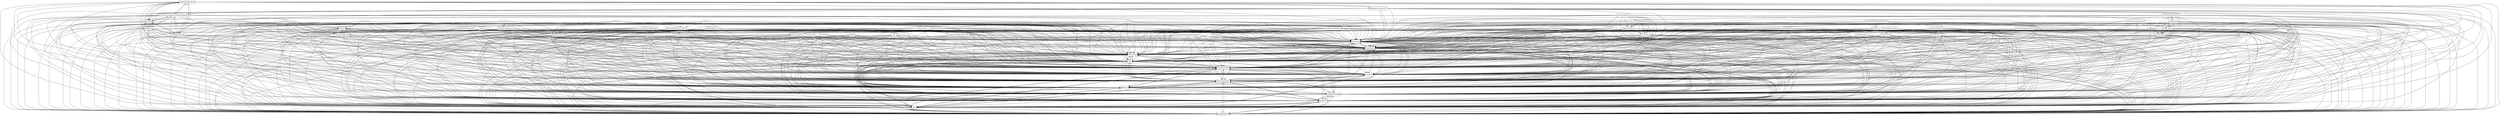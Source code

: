digraph{
graph [rankdir=TB];
node [shape=box];
edge [arrowhead=normal];
0[label="Performancecritical",]
1[label="Onlinepayments",]
2[label="Relationaldata",]
3[label="Persistence",]
4[label="Thirdpartywebdesigner",]
5[label="Existingdataschema",]
6[label="Newdata",]
7[label="Bulkemail",]
8[label="Newmessagingsystem",]
9[label="Springbatch",]
10[label="Integrationwithexistingsystems",]
11[label="YQL",]
12[label="Bulkprocessing",]
13[label="Opensystem",]
14[label="Businesslogic",]
15[label="SpringWebFlow",]
16[label="Legalrequirement",]
17[label="AJAX",]
18[label="DOMParser",]
19[label="Externalhostingathostingprovider",]
20[label="JMS",]
21[label="Loadbalancing",]
22[label="Pageflows",]
23[label="Businesscontinuity",]
24[label="Security",]
25[label="Email",]
26[label="Newdesign",]
27[label="GoogleWebToolkit",]
28[label="Hibernate",]
29[label="Internalhostingatcustomer",]
30[label="Performancetesting",]
31[label="Distributedtransactions",]
32[label="Highavailability",]
33[label="ApacheMQ",]
34[label="Dataprocessing",]
35[label="JQuery",]
36[label="NakedObjectspattern",]
37[label="Existingdesign",]
38[label="Existingdata",]
39[label="Relationaldatabase",]
40[label="Manualtransformationsbetweenlayers",]
41[label="Lookuptables",]
42[label="Transactions",]
43[label="Usersessions",]
44[label="Existingmessagingsystem",]
45[label="Customlogic",]
46[label="Datamodel",]
47[label="JSONtoJavaconversions",]
48[label="Automatictransformationsbetweenlayers",]
49[label="Springframework",]
50[label="Transactionsecurity",]
51[label="Droolsrulesengine",]
52[label="SelfprovidedRDBMS",]
53[label="Messaging",]
54[label="JSONrepresentation",]
55[label="Businessrequirement",]
56[label="CustomerprovidedRDBMS",]
57[label="Datasecurity",]
58[label="JPAbeans",]
59[label="Core",]
60[label="New",]
61[label="Sessionreplication",]
62[label="Dataconversion",]
63[label="SAXParser",]
64[label="Text",]
65[label="jsonlib",]
66[label="HSQLDB",]
67[label="Existing",]
68[label="Hosting",]
69[label="Presentation",]
70[label="Closedsystem",]
71[label="Clustering",]
72[label="Tomcat",]
73[label="XML",]
74[label="Businessrules",]
75[label="Identitymanagement",]
76[label="Newdataschema",]
0->3[label="",]
0->14[label="",]
0->15[label="",]
0->17[label="",]
0->22[label="",]
0->27[label="",]
0->28[label="",]
0->30[label="",]
0->39[label="",]
0->46[label="",]
0->49[label="",]
0->59[label="",]
0->69[label="",]
1->3[label="",]
1->14[label="",]
1->15[label="",]
1->17[label="",]
1->22[label="",]
1->27[label="",]
1->28[label="",]
1->39[label="",]
1->46[label="",]
1->49[label="",]
1->59[label="",]
1->69[label="",]
2->3[label="",]
2->14[label="",]
2->15[label="",]
2->17[label="",]
2->22[label="",]
2->27[label="",]
2->28[label="",]
2->34[label="",]
2->39[label="",]
2->46[label="",]
2->49[label="",]
2->59[label="",]
2->69[label="",]
3->14[label="",]
3->15[label="",]
3->17[label="",]
3->22[label="",]
3->27[label="",]
3->28[label="",]
3->39[label="",]
3->46[label="",]
3->49[label="",]
3->59[label="",]
3->69[label="",]
4->3[label="",]
4->14[label="",]
4->15[label="",]
4->17[label="",]
4->22[label="",]
4->26[label="",]
4->27[label="",]
4->28[label="",]
4->39[label="",]
4->46[label="",]
4->49[label="",]
4->59[label="",]
4->69[label="",]
5->3[label="",]
5->14[label="",]
5->15[label="",]
5->17[label="",]
5->22[label="",]
5->27[label="",]
5->28[label="",]
5->39[label="",]
5->46[label="",]
5->49[label="",]
5->59[label="",]
5->69[label="",]
6->3[label="",]
6->14[label="",]
6->15[label="",]
6->17[label="",]
6->22[label="",]
6->27[label="",]
6->28[label="",]
6->39[label="",]
6->41[label="",]
6->46[label="",]
6->49[label="",]
6->59[label="",]
6->69[label="",]
7->3[label="",]
7->14[label="",]
7->15[label="",]
7->17[label="",]
7->22[label="",]
7->25[label="",]
7->27[label="",]
7->28[label="",]
7->39[label="",]
7->46[label="",]
7->49[label="",]
7->59[label="",]
7->69[label="",]
8->3[label="",]
8->14[label="",]
8->15[label="",]
8->17[label="",]
8->20[label="",]
8->22[label="",]
8->27[label="",]
8->28[label="",]
8->33[label="",]
8->39[label="",]
8->46[label="",]
8->49[label="",]
8->53[label="",]
8->59[label="",]
8->69[label="",]
9->3[label="",]
9->12[label="",]
9->14[label="",]
9->15[label="",]
9->17[label="",]
9->22[label="",]
9->27[label="",]
9->28[label="",]
9->34[label="",]
9->39[label="",]
9->46[label="",]
9->49[label="",]
9->59[label="",]
9->69[label="",]
10->3[label="",]
10->14[label="",]
10->15[label="",]
10->17[label="",]
10->22[label="",]
10->27[label="",]
10->28[label="",]
10->39[label="",]
10->46[label="",]
10->49[label="",]
10->59[label="",]
10->69[label="",]
11->3[label="",]
11->14[label="",]
11->15[label="",]
11->17[label="",]
11->22[label="",]
11->27[label="",]
11->28[label="",]
11->39[label="",]
11->46[label="",]
11->49[label="",]
11->59[label="",]
11->69[label="",]
12->3[label="",]
12->9[label="",]
12->14[label="",]
12->15[label="",]
12->17[label="",]
12->22[label="",]
12->27[label="",]
12->28[label="",]
12->34[label="",]
12->39[label="",]
12->46[label="",]
12->49[label="",]
12->59[label="",]
12->69[label="",]
13->3[label="",]
13->10[label="",]
13->14[label="",]
13->15[label="",]
13->17[label="",]
13->22[label="",]
13->27[label="",]
13->28[label="",]
13->39[label="",]
13->46[label="",]
13->49[label="",]
13->59[label="",]
13->69[label="",]
14->3[label="",]
14->15[label="",]
14->17[label="",]
14->22[label="",]
14->27[label="",]
14->28[label="",]
14->39[label="",]
14->46[label="",]
14->49[label="",]
14->59[label="",]
14->69[label="",]
15->3[label="",]
15->14[label="",]
15->17[label="",]
15->22[label="",]
15->27[label="",]
15->28[label="",]
15->39[label="",]
15->46[label="",]
15->49[label="",]
15->59[label="",]
15->69[label="",]
16->3[label="",]
16->14[label="",]
16->15[label="",]
16->17[label="",]
16->22[label="",]
16->23[label="",]
16->27[label="",]
16->28[label="",]
16->39[label="",]
16->46[label="",]
16->49[label="",]
16->59[label="",]
16->69[label="",]
17->3[label="",]
17->14[label="",]
17->15[label="",]
17->22[label="",]
17->27[label="",]
17->28[label="",]
17->39[label="",]
17->46[label="",]
17->49[label="",]
17->59[label="",]
17->69[label="",]
18->3[label="",]
18->14[label="",]
18->15[label="",]
18->17[label="",]
18->22[label="",]
18->27[label="",]
18->28[label="",]
18->34[label="",]
18->39[label="",]
18->46[label="",]
18->49[label="",]
18->59[label="",]
18->69[label="",]
18->73[label="",]
19->3[label="",]
19->14[label="",]
19->15[label="",]
19->17[label="",]
19->22[label="",]
19->27[label="",]
19->28[label="",]
19->39[label="",]
19->46[label="",]
19->49[label="",]
19->59[label="",]
19->68[label="",]
19->69[label="",]
19->72[label="",]
20->3[label="",]
20->14[label="",]
20->15[label="",]
20->17[label="",]
20->22[label="",]
20->27[label="",]
20->28[label="",]
20->39[label="",]
20->46[label="",]
20->49[label="",]
20->53[label="",]
20->59[label="",]
20->69[label="",]
21->3[label="",]
21->14[label="",]
21->15[label="",]
21->17[label="",]
21->22[label="",]
21->27[label="",]
21->28[label="",]
21->32[label="",]
21->39[label="",]
21->46[label="",]
21->49[label="",]
21->59[label="",]
21->69[label="",]
21->71[label="",]
22->3[label="",]
22->14[label="",]
22->15[label="",]
22->17[label="",]
22->27[label="",]
22->28[label="",]
22->39[label="",]
22->46[label="",]
22->49[label="",]
22->59[label="",]
22->69[label="",]
23->3[label="",]
23->14[label="",]
23->15[label="",]
23->17[label="",]
23->22[label="",]
23->27[label="",]
23->28[label="",]
23->39[label="",]
23->46[label="",]
23->49[label="",]
23->59[label="",]
23->69[label="",]
24->3[label="",]
24->14[label="",]
24->15[label="",]
24->17[label="",]
24->22[label="",]
24->27[label="",]
24->28[label="",]
24->39[label="",]
24->46[label="",]
24->49[label="",]
24->59[label="",]
24->69[label="",]
24->75[label="",]
25->3[label="",]
25->14[label="",]
25->15[label="",]
25->17[label="",]
25->22[label="",]
25->27[label="",]
25->28[label="",]
25->39[label="",]
25->46[label="",]
25->49[label="",]
25->59[label="",]
25->69[label="",]
26->3[label="",]
26->4[label="",]
26->14[label="",]
26->15[label="",]
26->17[label="",]
26->22[label="",]
26->27[label="",]
26->28[label="",]
26->39[label="",]
26->46[label="",]
26->49[label="",]
26->59[label="",]
26->69[label="",]
27->3[label="",]
27->14[label="",]
27->15[label="",]
27->17[label="",]
27->22[label="",]
27->28[label="",]
27->39[label="",]
27->46[label="",]
27->49[label="",]
27->59[label="",]
27->69[label="",]
28->3[label="",]
28->14[label="",]
28->15[label="",]
28->17[label="",]
28->22[label="",]
28->27[label="",]
28->39[label="",]
28->46[label="",]
28->49[label="",]
28->59[label="",]
28->69[label="",]
29->3[label="",]
29->14[label="",]
29->15[label="",]
29->17[label="",]
29->22[label="",]
29->27[label="",]
29->28[label="",]
29->39[label="",]
29->46[label="",]
29->49[label="",]
29->59[label="",]
29->68[label="",]
29->69[label="",]
30->0[label="",]
30->3[label="",]
30->14[label="",]
30->15[label="",]
30->17[label="",]
30->22[label="",]
30->27[label="",]
30->28[label="",]
30->39[label="",]
30->46[label="",]
30->49[label="",]
30->59[label="",]
30->69[label="",]
31->3[label="",]
31->14[label="",]
31->15[label="",]
31->17[label="",]
31->22[label="",]
31->27[label="",]
31->28[label="",]
31->39[label="",]
31->42[label="",]
31->46[label="",]
31->49[label="",]
31->59[label="",]
31->69[label="",]
32->3[label="",]
32->14[label="",]
32->15[label="",]
32->17[label="",]
32->21[label="",]
32->22[label="",]
32->27[label="",]
32->28[label="",]
32->39[label="",]
32->46[label="",]
32->49[label="",]
32->59[label="",]
32->69[label="",]
32->71[label="",]
33->3[label="",]
33->8[label="",]
33->14[label="",]
33->15[label="",]
33->17[label="",]
33->20[label="",]
33->22[label="",]
33->27[label="",]
33->28[label="",]
33->39[label="",]
33->46[label="",]
33->49[label="",]
33->53[label="",]
33->59[label="",]
33->69[label="",]
34->3[label="",]
34->14[label="",]
34->15[label="",]
34->17[label="",]
34->22[label="",]
34->27[label="",]
34->28[label="",]
34->39[label="",]
34->46[label="",]
34->49[label="",]
34->59[label="",]
34->69[label="",]
35->3[label="",]
35->14[label="",]
35->15[label="",]
35->17[label="",]
35->22[label="",]
35->27[label="",]
35->28[label="",]
35->39[label="",]
35->46[label="",]
35->49[label="",]
35->59[label="",]
35->69[label="",]
36->3[label="",]
36->14[label="",]
36->15[label="",]
36->17[label="",]
36->22[label="",]
36->27[label="",]
36->28[label="",]
36->39[label="",]
36->46[label="",]
36->47[label="",]
36->48[label="",]
36->49[label="",]
36->54[label="",]
36->58[label="",]
36->59[label="",]
36->65[label="",]
36->69[label="",]
37->3[label="",]
37->14[label="",]
37->15[label="",]
37->17[label="",]
37->22[label="",]
37->27[label="",]
37->28[label="",]
37->39[label="",]
37->46[label="",]
37->49[label="",]
37->59[label="",]
37->69[label="",]
38->3[label="",]
38->14[label="",]
38->15[label="",]
38->17[label="",]
38->22[label="",]
38->27[label="",]
38->28[label="",]
38->39[label="",]
38->41[label="",]
38->46[label="",]
38->49[label="",]
38->59[label="",]
38->69[label="",]
39->3[label="",]
39->14[label="",]
39->15[label="",]
39->17[label="",]
39->22[label="",]
39->27[label="",]
39->28[label="",]
39->46[label="",]
39->49[label="",]
39->59[label="",]
39->69[label="",]
40->3[label="",]
40->14[label="",]
40->15[label="",]
40->17[label="",]
40->22[label="",]
40->27[label="",]
40->28[label="",]
40->39[label="",]
40->46[label="",]
40->49[label="",]
40->59[label="",]
40->69[label="",]
41->3[label="",]
41->14[label="",]
41->15[label="",]
41->17[label="",]
41->22[label="",]
41->27[label="",]
41->28[label="",]
41->39[label="",]
41->46[label="",]
41->49[label="",]
41->59[label="",]
41->69[label="",]
42->3[label="",]
42->14[label="",]
42->15[label="",]
42->17[label="",]
42->22[label="",]
42->27[label="",]
42->28[label="",]
42->39[label="",]
42->46[label="",]
42->49[label="",]
42->59[label="",]
42->69[label="",]
43->3[label="",]
43->14[label="",]
43->15[label="",]
43->17[label="",]
43->22[label="",]
43->27[label="",]
43->28[label="",]
43->39[label="",]
43->46[label="",]
43->49[label="",]
43->59[label="",]
43->69[label="",]
44->3[label="",]
44->14[label="",]
44->15[label="",]
44->17[label="",]
44->20[label="",]
44->22[label="",]
44->27[label="",]
44->28[label="",]
44->39[label="",]
44->46[label="",]
44->49[label="",]
44->53[label="",]
44->59[label="",]
44->69[label="",]
45->3[label="",]
45->14[label="",]
45->15[label="",]
45->17[label="",]
45->22[label="",]
45->27[label="",]
45->28[label="",]
45->39[label="",]
45->46[label="",]
45->49[label="",]
45->59[label="",]
45->69[label="",]
46->3[label="",]
46->14[label="",]
46->15[label="",]
46->17[label="",]
46->22[label="",]
46->27[label="",]
46->28[label="",]
46->39[label="",]
46->49[label="",]
46->59[label="",]
46->69[label="",]
47->3[label="",]
47->14[label="",]
47->15[label="",]
47->17[label="",]
47->22[label="",]
47->27[label="",]
47->28[label="",]
47->36[label="",]
47->39[label="",]
47->46[label="",]
47->48[label="",]
47->49[label="",]
47->54[label="",]
47->58[label="",]
47->59[label="",]
47->65[label="",]
47->69[label="",]
48->3[label="",]
48->14[label="",]
48->15[label="",]
48->17[label="",]
48->22[label="",]
48->27[label="",]
48->28[label="",]
48->36[label="",]
48->39[label="",]
48->46[label="",]
48->47[label="",]
48->49[label="",]
48->54[label="",]
48->58[label="",]
48->59[label="",]
48->65[label="",]
48->69[label="",]
49->3[label="",]
49->14[label="",]
49->15[label="",]
49->17[label="",]
49->22[label="",]
49->27[label="",]
49->28[label="",]
49->39[label="",]
49->46[label="",]
49->59[label="",]
49->69[label="",]
50->3[label="",]
50->14[label="",]
50->15[label="",]
50->17[label="",]
50->22[label="",]
50->24[label="",]
50->27[label="",]
50->28[label="",]
50->39[label="",]
50->46[label="",]
50->49[label="",]
50->59[label="",]
50->69[label="",]
50->75[label="",]
51->3[label="",]
51->14[label="",]
51->15[label="",]
51->17[label="",]
51->22[label="",]
51->27[label="",]
51->28[label="",]
51->39[label="",]
51->46[label="",]
51->49[label="",]
51->59[label="",]
51->69[label="",]
51->74[label="",]
52->3[label="",]
52->14[label="",]
52->15[label="",]
52->17[label="",]
52->22[label="",]
52->27[label="",]
52->28[label="",]
52->39[label="",]
52->46[label="",]
52->49[label="",]
52->59[label="",]
52->66[label="",]
52->69[label="",]
53->3[label="",]
53->14[label="",]
53->15[label="",]
53->17[label="",]
53->20[label="",]
53->22[label="",]
53->27[label="",]
53->28[label="",]
53->39[label="",]
53->46[label="",]
53->49[label="",]
53->59[label="",]
53->69[label="",]
54->3[label="",]
54->14[label="",]
54->15[label="",]
54->17[label="",]
54->22[label="",]
54->27[label="",]
54->28[label="",]
54->36[label="",]
54->39[label="",]
54->46[label="",]
54->47[label="",]
54->48[label="",]
54->49[label="",]
54->58[label="",]
54->59[label="",]
54->65[label="",]
54->69[label="",]
55->3[label="",]
55->14[label="",]
55->15[label="",]
55->17[label="",]
55->22[label="",]
55->23[label="",]
55->27[label="",]
55->28[label="",]
55->39[label="",]
55->46[label="",]
55->49[label="",]
55->59[label="",]
55->69[label="",]
56->3[label="",]
56->14[label="",]
56->15[label="",]
56->17[label="",]
56->22[label="",]
56->27[label="",]
56->28[label="",]
56->39[label="",]
56->46[label="",]
56->49[label="",]
56->59[label="",]
56->69[label="",]
57->3[label="",]
57->14[label="",]
57->15[label="",]
57->17[label="",]
57->22[label="",]
57->24[label="",]
57->27[label="",]
57->28[label="",]
57->39[label="",]
57->46[label="",]
57->49[label="",]
57->59[label="",]
57->69[label="",]
57->75[label="",]
58->3[label="",]
58->14[label="",]
58->15[label="",]
58->17[label="",]
58->22[label="",]
58->27[label="",]
58->28[label="",]
58->36[label="",]
58->39[label="",]
58->46[label="",]
58->47[label="",]
58->48[label="",]
58->49[label="",]
58->54[label="",]
58->59[label="",]
58->65[label="",]
58->69[label="",]
59->3[label="",]
59->14[label="",]
59->15[label="",]
59->17[label="",]
59->22[label="",]
59->27[label="",]
59->28[label="",]
59->39[label="",]
59->46[label="",]
59->49[label="",]
59->69[label="",]
60->3[label="",]
60->14[label="",]
60->15[label="",]
60->17[label="",]
60->22[label="",]
60->24[label="",]
60->27[label="",]
60->28[label="",]
60->39[label="",]
60->46[label="",]
60->49[label="",]
60->59[label="",]
60->69[label="",]
60->75[label="",]
61->3[label="",]
61->14[label="",]
61->15[label="",]
61->17[label="",]
61->21[label="",]
61->22[label="",]
61->27[label="",]
61->28[label="",]
61->32[label="",]
61->39[label="",]
61->46[label="",]
61->49[label="",]
61->59[label="",]
61->69[label="",]
61->71[label="",]
62->3[label="",]
62->14[label="",]
62->15[label="",]
62->17[label="",]
62->22[label="",]
62->27[label="",]
62->28[label="",]
62->38[label="",]
62->39[label="",]
62->41[label="",]
62->46[label="",]
62->49[label="",]
62->59[label="",]
62->69[label="",]
63->3[label="",]
63->14[label="",]
63->15[label="",]
63->17[label="",]
63->22[label="",]
63->27[label="",]
63->28[label="",]
63->34[label="",]
63->39[label="",]
63->46[label="",]
63->49[label="",]
63->59[label="",]
63->69[label="",]
63->73[label="",]
64->3[label="",]
64->14[label="",]
64->15[label="",]
64->17[label="",]
64->22[label="",]
64->27[label="",]
64->28[label="",]
64->34[label="",]
64->39[label="",]
64->46[label="",]
64->49[label="",]
64->59[label="",]
64->69[label="",]
65->3[label="",]
65->14[label="",]
65->15[label="",]
65->17[label="",]
65->22[label="",]
65->27[label="",]
65->28[label="",]
65->36[label="",]
65->39[label="",]
65->46[label="",]
65->47[label="",]
65->48[label="",]
65->49[label="",]
65->54[label="",]
65->58[label="",]
65->59[label="",]
65->69[label="",]
66->3[label="",]
66->14[label="",]
66->15[label="",]
66->17[label="",]
66->22[label="",]
66->27[label="",]
66->28[label="",]
66->39[label="",]
66->46[label="",]
66->49[label="",]
66->52[label="",]
66->59[label="",]
66->69[label="",]
67->3[label="",]
67->14[label="",]
67->15[label="",]
67->17[label="",]
67->22[label="",]
67->24[label="",]
67->27[label="",]
67->28[label="",]
67->39[label="",]
67->46[label="",]
67->49[label="",]
67->59[label="",]
67->69[label="",]
67->75[label="",]
68->3[label="",]
68->14[label="",]
68->15[label="",]
68->17[label="",]
68->22[label="",]
68->27[label="",]
68->28[label="",]
68->39[label="",]
68->46[label="",]
68->49[label="",]
68->59[label="",]
68->69[label="",]
69->3[label="",]
69->14[label="",]
69->15[label="",]
69->17[label="",]
69->22[label="",]
69->27[label="",]
69->28[label="",]
69->39[label="",]
69->46[label="",]
69->49[label="",]
69->59[label="",]
70->3[label="",]
70->10[label="",]
70->14[label="",]
70->15[label="",]
70->17[label="",]
70->22[label="",]
70->27[label="",]
70->28[label="",]
70->39[label="",]
70->46[label="",]
70->49[label="",]
70->59[label="",]
70->69[label="",]
71->3[label="",]
71->14[label="",]
71->15[label="",]
71->17[label="",]
71->21[label="",]
71->22[label="",]
71->27[label="",]
71->28[label="",]
71->32[label="",]
71->39[label="",]
71->46[label="",]
71->49[label="",]
71->59[label="",]
71->69[label="",]
72->3[label="",]
72->14[label="",]
72->15[label="",]
72->17[label="",]
72->19[label="",]
72->22[label="",]
72->27[label="",]
72->28[label="",]
72->39[label="",]
72->46[label="",]
72->49[label="",]
72->59[label="",]
72->68[label="",]
72->69[label="",]
73->3[label="",]
73->14[label="",]
73->15[label="",]
73->17[label="",]
73->22[label="",]
73->27[label="",]
73->28[label="",]
73->34[label="",]
73->39[label="",]
73->46[label="",]
73->49[label="",]
73->59[label="",]
73->69[label="",]
74->3[label="",]
74->14[label="",]
74->15[label="",]
74->17[label="",]
74->22[label="",]
74->27[label="",]
74->28[label="",]
74->39[label="",]
74->46[label="",]
74->49[label="",]
74->51[label="",]
74->59[label="",]
74->69[label="",]
75->3[label="",]
75->14[label="",]
75->15[label="",]
75->17[label="",]
75->22[label="",]
75->24[label="",]
75->27[label="",]
75->28[label="",]
75->39[label="",]
75->46[label="",]
75->49[label="",]
75->59[label="",]
75->69[label="",]
76->3[label="",]
76->14[label="",]
76->15[label="",]
76->17[label="",]
76->22[label="",]
76->27[label="",]
76->28[label="",]
76->39[label="",]
76->46[label="",]
76->49[label="",]
76->59[label="",]
76->69[label="",]
}
